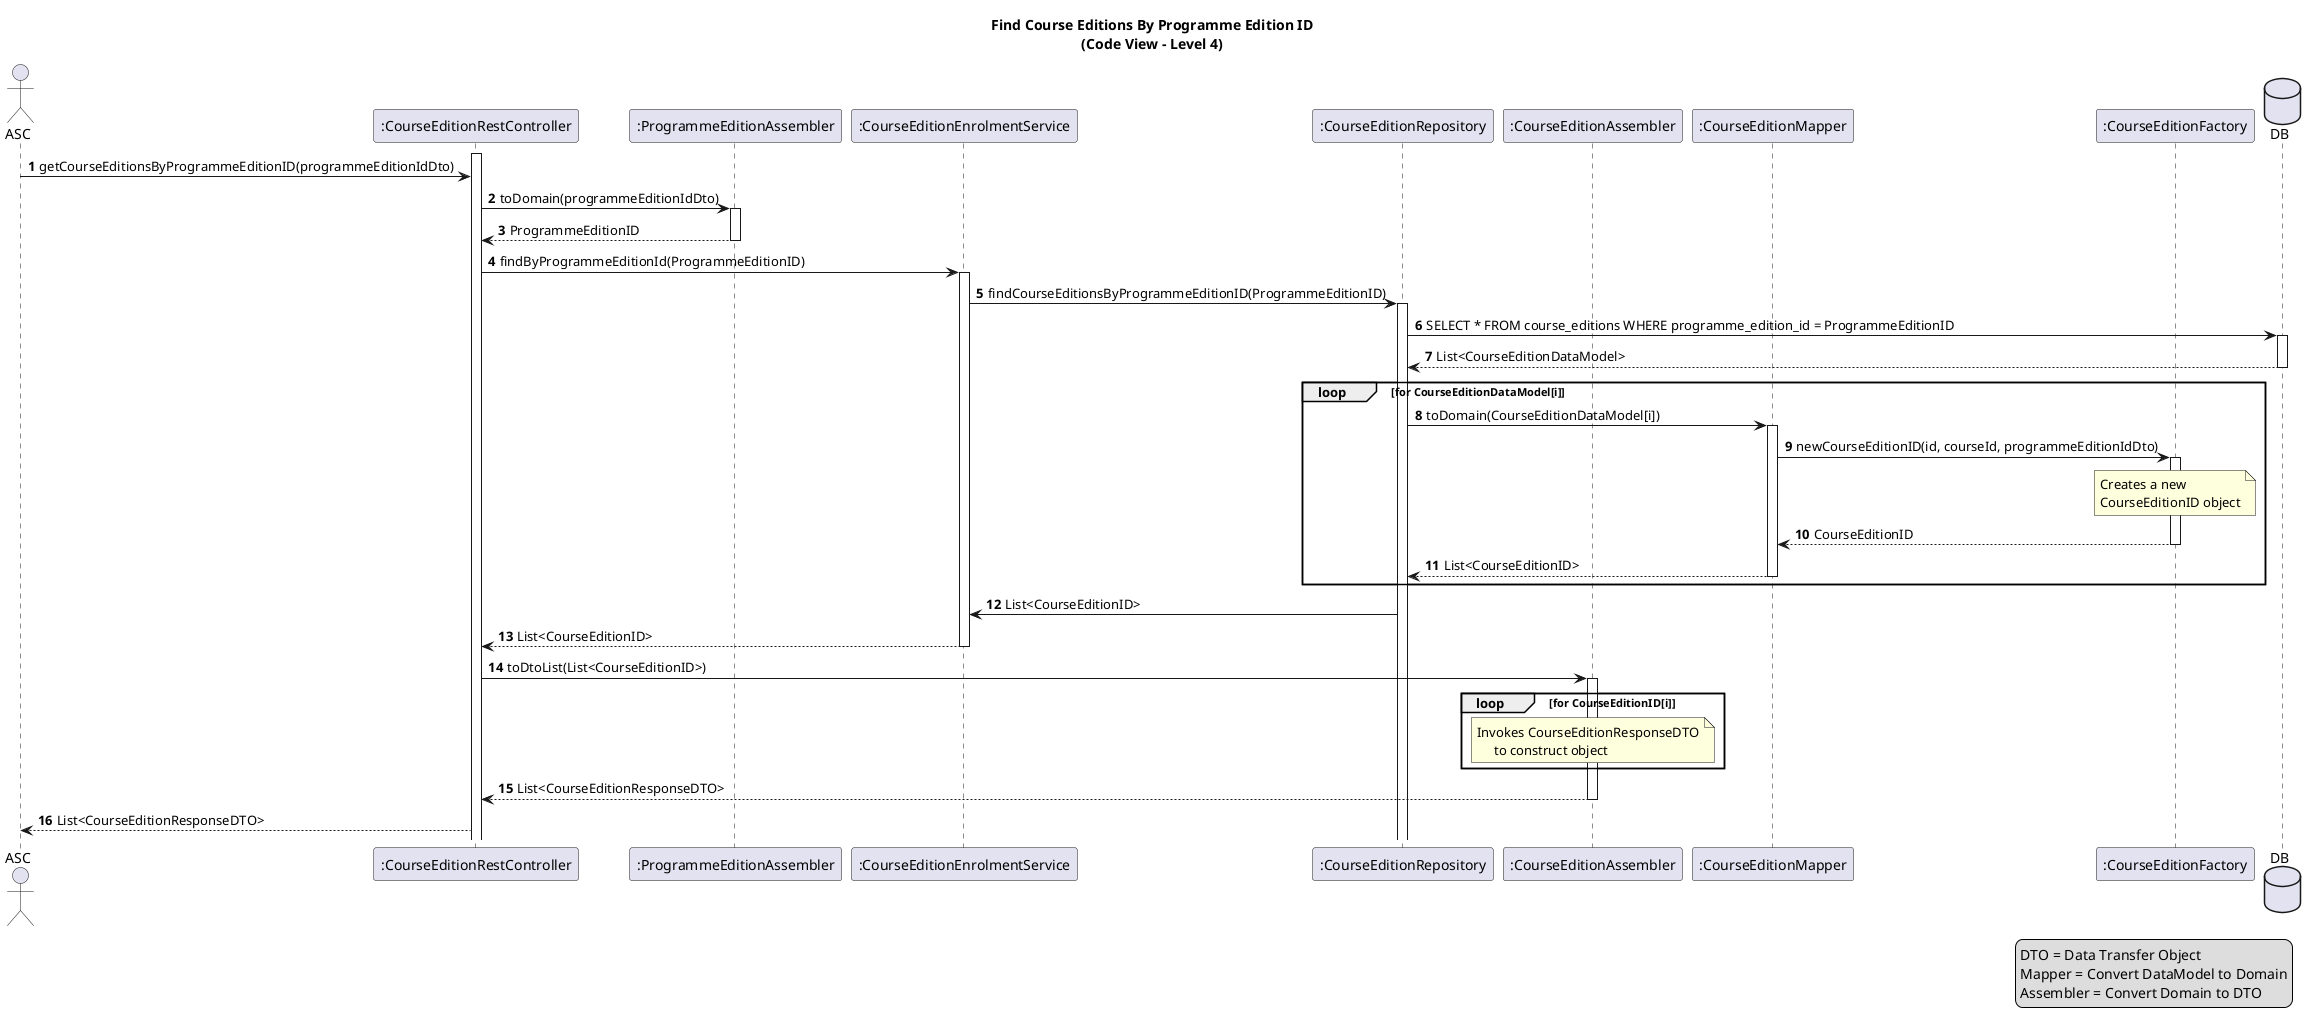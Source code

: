 @startuml
title: Find Course Editions By Programme Edition ID\n(Code View - Level 4)

autonumber

actor "ASC" as asc
participant ":CourseEditionRestController" as ceCtrl
activate ceCtrl
participant ":ProgrammeEditionAssembler" as peAssembler
participant ":CourseEditionEnrolmentService" as ceService
participant ":CourseEditionRepository" as ceRepo
participant ":CourseEditionAssembler" as ceAssembler
participant ":CourseEditionMapper" as ceMapper
participant ":CourseEditionFactory" as ceFactory
database DB

asc -> ceCtrl: getCourseEditionsByProgrammeEditionID(programmeEditionIdDto)
ceCtrl -> peAssembler ++: toDomain(programmeEditionIdDto)
peAssembler --> ceCtrl --: ProgrammeEditionID

ceCtrl -> ceService ++: findByProgrammeEditionId(ProgrammeEditionID)
ceService -> ceRepo ++: findCourseEditionsByProgrammeEditionID(ProgrammeEditionID)
ceRepo -> DB ++: SELECT * FROM course_editions WHERE programme_edition_id = ProgrammeEditionID
DB --> ceRepo --: List<CourseEditionDataModel>

loop for CourseEditionDataModel[i]
ceRepo -> ceMapper ++: toDomain(CourseEditionDataModel[i])
ceMapper -> ceFactory ++: newCourseEditionID(id, courseId, programmeEditionIdDto)
note over of ceFactory
    Creates a new
    CourseEditionID object
end note
ceFactory --> ceMapper --: CourseEditionID
ceMapper --> ceRepo --: List<CourseEditionID>
end

ceRepo -> ceService: List<CourseEditionID>
ceService --> ceCtrl --: List<CourseEditionID>
ceCtrl -> ceAssembler ++: toDtoList(List<CourseEditionID>)

loop for CourseEditionID[i]
    note over of ceAssembler
        Invokes CourseEditionResponseDTO
             to construct object
    end note
end
ceAssembler --> ceCtrl --: List<CourseEditionResponseDTO>
ceCtrl --> asc: List<CourseEditionResponseDTO>

legend right
  DTO = Data Transfer Object
  Mapper = Convert DataModel to Domain
  Assembler = Convert Domain to DTO
end legend

@enduml 